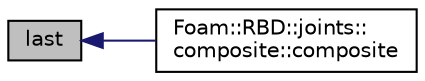 digraph "last"
{
  bgcolor="transparent";
  edge [fontname="Helvetica",fontsize="10",labelfontname="Helvetica",labelfontsize="10"];
  node [fontname="Helvetica",fontsize="10",shape=record];
  rankdir="LR";
  Node1 [label="last",height=0.2,width=0.4,color="black", fillcolor="grey75", style="filled" fontcolor="black"];
  Node1 -> Node2 [dir="back",color="midnightblue",fontsize="10",style="solid",fontname="Helvetica"];
  Node2 [label="Foam::RBD::joints::\lcomposite::composite",height=0.2,width=0.4,color="black",URL="$classFoam_1_1RBD_1_1joints_1_1composite.html#a0067f87389e73ec4d11993dc2ebcb3bb",tooltip="Construct for given PtrList&lt;joint&gt; "];
}
